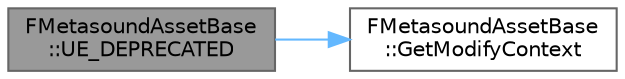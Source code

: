 digraph "FMetasoundAssetBase::UE_DEPRECATED"
{
 // INTERACTIVE_SVG=YES
 // LATEX_PDF_SIZE
  bgcolor="transparent";
  edge [fontname=Helvetica,fontsize=10,labelfontname=Helvetica,labelfontsize=10];
  node [fontname=Helvetica,fontsize=10,shape=box,height=0.2,width=0.4];
  rankdir="LR";
  Node1 [id="Node000001",label="FMetasoundAssetBase\l::UE_DEPRECATED",height=0.2,width=0.4,color="gray40", fillcolor="grey60", style="filled", fontcolor="black",tooltip=" "];
  Node1 -> Node2 [id="edge1_Node000001_Node000002",color="steelblue1",style="solid",tooltip=" "];
  Node2 [id="Node000002",label="FMetasoundAssetBase\l::GetModifyContext",height=0.2,width=0.4,color="grey40", fillcolor="white", style="filled",URL="$d9/d1b/classFMetasoundAssetBase.html#a7b81c9eaeabe293d652aedb78f7a2b96",tooltip=" "];
}
